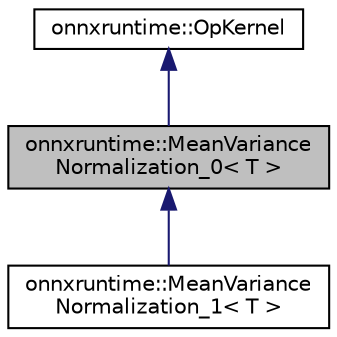 digraph "onnxruntime::MeanVarianceNormalization_0&lt; T &gt;"
{
  edge [fontname="Helvetica",fontsize="10",labelfontname="Helvetica",labelfontsize="10"];
  node [fontname="Helvetica",fontsize="10",shape=record];
  Node0 [label="onnxruntime::MeanVariance\lNormalization_0\< T \>",height=0.2,width=0.4,color="black", fillcolor="grey75", style="filled", fontcolor="black"];
  Node1 -> Node0 [dir="back",color="midnightblue",fontsize="10",style="solid"];
  Node1 [label="onnxruntime::OpKernel",height=0.2,width=0.4,color="black", fillcolor="white", style="filled",URL="$classonnxruntime_1_1OpKernel.html"];
  Node0 -> Node2 [dir="back",color="midnightblue",fontsize="10",style="solid"];
  Node2 [label="onnxruntime::MeanVariance\lNormalization_1\< T \>",height=0.2,width=0.4,color="black", fillcolor="white", style="filled",URL="$classonnxruntime_1_1MeanVarianceNormalization__1.html"];
}
